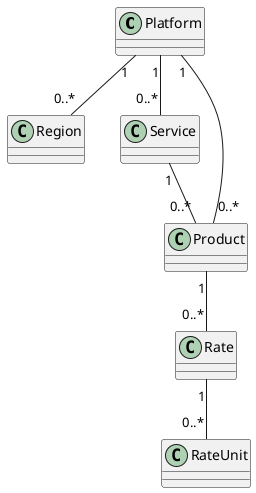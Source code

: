 @startuml Platform CD

class Platform {
}

class Region {
}

Platform "1" -- "0..*" Region

class Service {
}

Platform "1" -- "0..*" Service

class Product {
}

Platform "1" -- "0..*" Product
Service "1" -- "0..*" Product

class Rate {
}

Product "1" -- "0..*" Rate

class RateUnit {
}

Rate "1" -- "0..*" RateUnit

@enduml